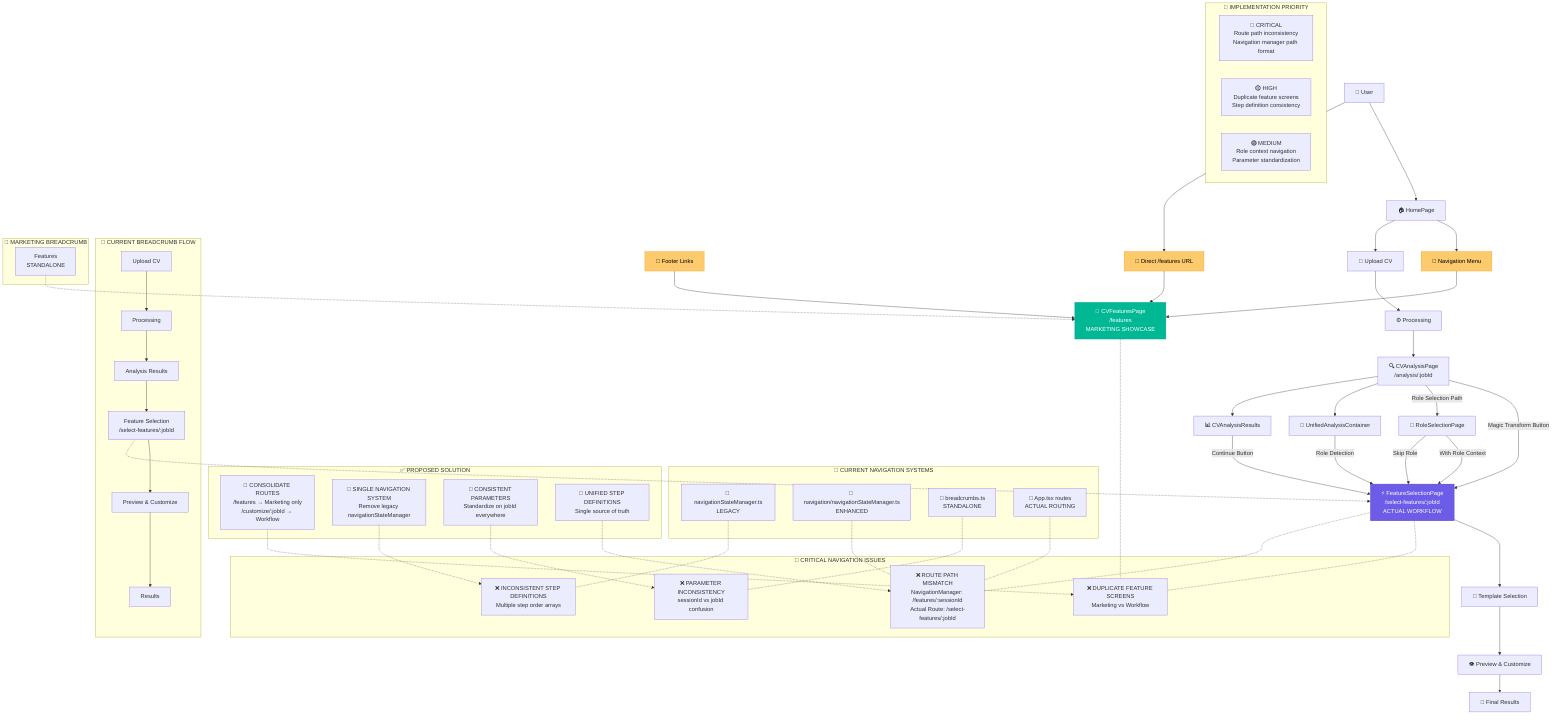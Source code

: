 graph TD
    %% CVPlus Navigation Architecture Analysis Diagram
    %% Author: Gil Klainert
    %% Date: 2025-08-25
    %% Purpose: Visualize duplicate feature selection screens and navigation flow issues

    %% User Entry Points
    User[👤 User] --> HomePage[🏠 HomePage]
    User --> DirectFeatures[📱 Direct /features URL]
    
    %% Marketing Feature Path
    HomePage --> NavMenu[🧭 Navigation Menu]
    NavMenu --> MarketingFeatures[📄 CVFeaturesPage<br/>/features<br/>MARKETING SHOWCASE]
    DirectFeatures --> MarketingFeatures
    Footer[🦶 Footer Links] --> MarketingFeatures
    
    %% Workflow Entry Points  
    HomePage --> Upload[📁 Upload CV]
    Upload --> Processing[⚙️ Processing]
    Processing --> Analysis[🔍 CVAnalysisPage<br/>/analysis/:jobId]
    
    %% Multiple Navigation Points to Workflow Feature Selection
    Analysis --> |Magic Transform Button| WorkflowFeatures[⚡ FeatureSelectionPage<br/>/select-features/:jobId<br/>ACTUAL WORKFLOW]
    Analysis --> |Role Selection Path| RoleSelection[👔 RoleSelectionPage]
    RoleSelection --> |With Role Context| WorkflowFeatures
    RoleSelection --> |Skip Role| WorkflowFeatures
    
    %% Unified Analysis Container Path
    Analysis --> UnifiedContainer[🔄 UnifiedAnalysisContainer]
    UnifiedContainer --> |Role Detection| WorkflowFeatures
    
    %% CVAnalysisResults Component Path
    Analysis --> AnalysisResults[📊 CVAnalysisResults]
    AnalysisResults --> |Continue Button| WorkflowFeatures
    
    %% Workflow Continuation
    WorkflowFeatures --> Templates[🎨 Template Selection]
    Templates --> Preview[👁️ Preview & Customize]
    Preview --> Results[🎯 Final Results]
    
    %% CRITICAL ISSUES HIGHLIGHTED
    classDef problemNode fill:#ff6b6b,stroke:#d63031,color:white
    classDef duplicateIssue fill:#fdcb6e,stroke:#f39c12,color:black
    classDef workflowNode fill:#6c5ce7,stroke:#5f3dc4,color:white
    classDef marketingNode fill:#00b894,stroke:#00a085,color:white
    
    %% Apply styles
    class MarketingFeatures marketingNode
    class WorkflowFeatures workflowNode
    class NavMenu,Footer,DirectFeatures duplicateIssue
    
    %% Navigation State Management Issues
    subgraph "🚨 CRITICAL NAVIGATION ISSUES"
        Issue1[❌ DUPLICATE FEATURE SCREENS<br/>Marketing vs Workflow]
        Issue2[❌ ROUTE PATH MISMATCH<br/>NavigationManager: /features/:sessionId<br/>Actual Route: /select-features/:jobId]
        Issue3[❌ INCONSISTENT STEP DEFINITIONS<br/>Multiple step order arrays]
        Issue4[❌ PARAMETER INCONSISTENCY<br/>sessionId vs jobId confusion]
    end
    
    %% Show problem connections
    MarketingFeatures -.- Issue1
    WorkflowFeatures -.- Issue1
    WorkflowFeatures -.- Issue2
    
    subgraph "🔧 CURRENT NAVIGATION SYSTEMS"
        NavSys1[📍 navigationStateManager.ts<br/>LEGACY]
        NavSys2[📍 navigation/navigationStateManager.ts<br/>ENHANCED]
        NavSys3[📍 breadcrumbs.ts<br/>STANDALONE]
        NavSys4[📍 App.tsx routes<br/>ACTUAL ROUTING]
    end
    
    %% Navigation system conflicts
    NavSys1 -.- Issue3
    NavSys2 -.- Issue2
    NavSys3 -.- Issue4
    NavSys4 -.- Issue2
    
    %% Recommended Solution Flow
    subgraph "✅ PROPOSED SOLUTION"
        Solution1[🔄 CONSOLIDATE ROUTES<br/>/features → Marketing only<br/>/customize/:jobId → Workflow]
        Solution2[🔄 SINGLE NAVIGATION SYSTEM<br/>Remove legacy navigationStateManager]
        Solution3[🔄 CONSISTENT PARAMETERS<br/>Standardize on jobId everywhere]
        Solution4[🔄 UNIFIED STEP DEFINITIONS<br/>Single source of truth]
    end
    
    %% Show solution addresses issues
    Solution1 -.-> Issue1
    Solution2 -.-> Issue3
    Solution3 -.-> Issue4
    Solution4 -.-> Issue2
    
    %% Breadcrumb Flow Analysis
    subgraph "🍞 CURRENT BREADCRUMB FLOW"
        BC1[Upload CV] --> BC2[Processing] 
        BC2 --> BC3[Analysis Results]
        BC3 --> BC4[Feature Selection<br/>/select-features/:jobId]
        BC4 --> BC5[Preview & Customize]
        BC5 --> BC6[Results]
    end
    
    %% Separate marketing breadcrumb
    subgraph "🍞 MARKETING BREADCRUMB"
        BCM1[Features<br/>STANDALONE]
    end
    
    %% Connect breadcrumbs to actual pages
    BC4 -.-> WorkflowFeatures
    BCM1 -.-> MarketingFeatures
    
    %% Priority Implementation Matrix
    subgraph "🎯 IMPLEMENTATION PRIORITY"
        Priority1[🔴 CRITICAL<br/>Route path inconsistency<br/>Navigation manager path format]
        Priority2[🟡 HIGH<br/>Duplicate feature screens<br/>Step definition consistency] 
        Priority3[🟢 MEDIUM<br/>Role context navigation<br/>Parameter standardization]
    end